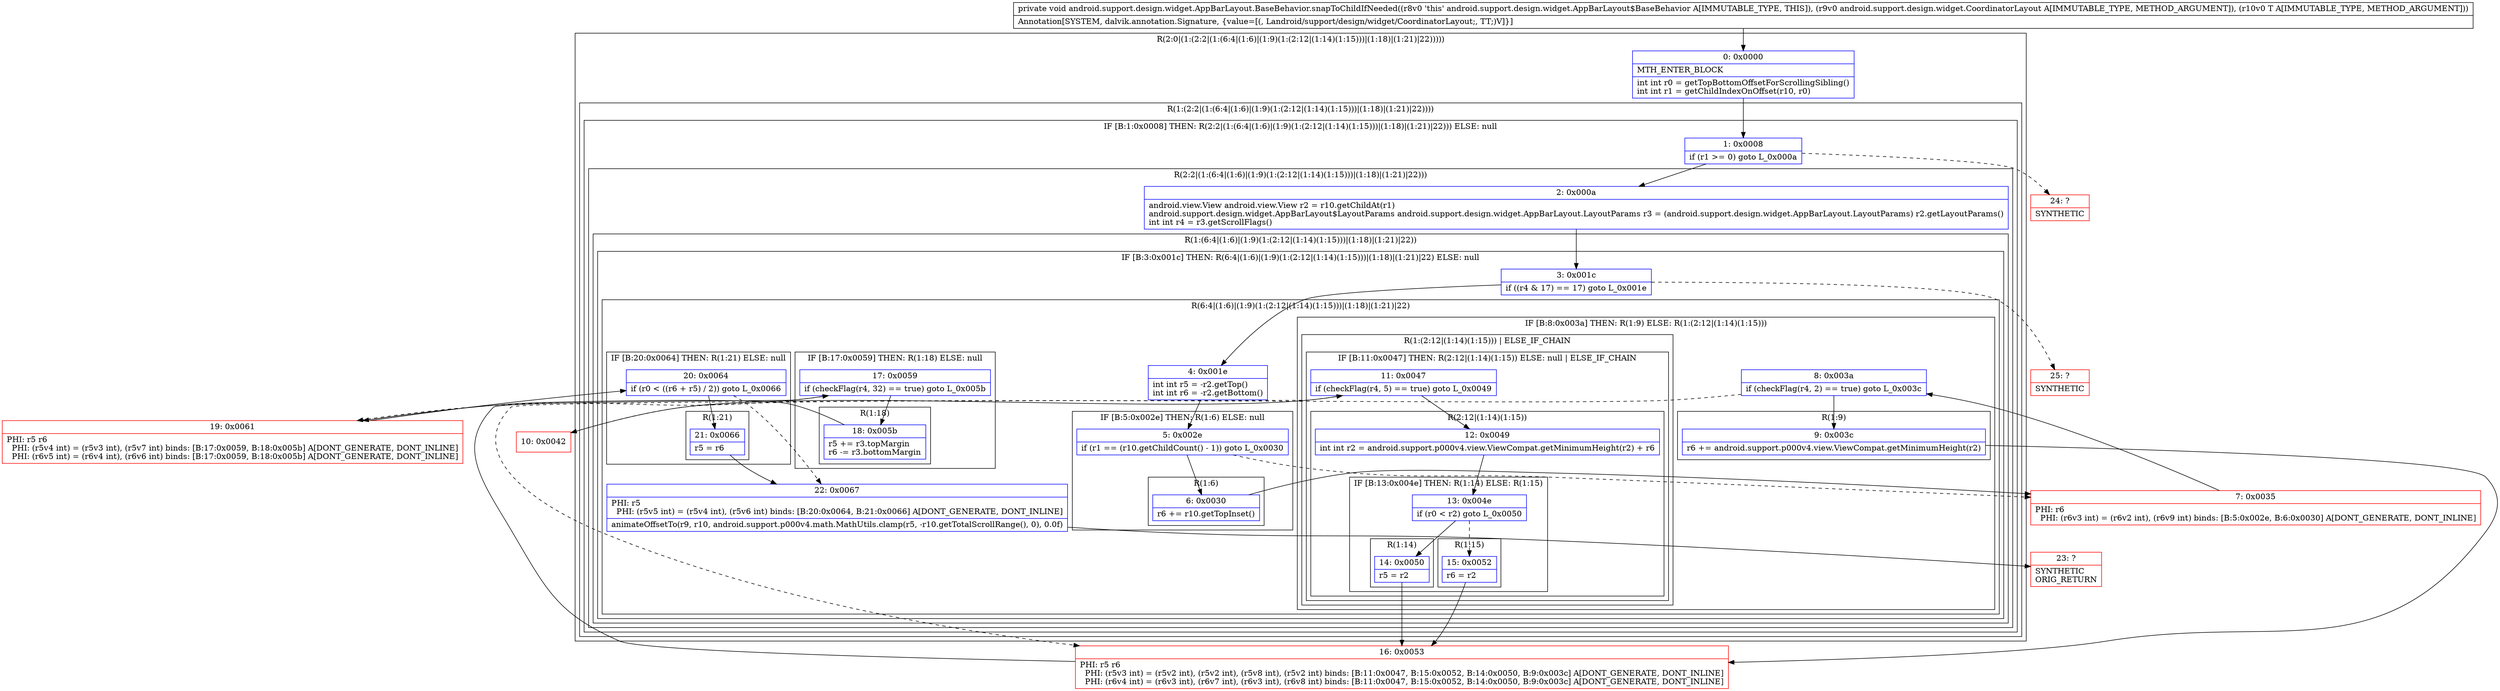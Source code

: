 digraph "CFG forandroid.support.design.widget.AppBarLayout.BaseBehavior.snapToChildIfNeeded(Landroid\/support\/design\/widget\/CoordinatorLayout;Landroid\/support\/design\/widget\/AppBarLayout;)V" {
subgraph cluster_Region_419776814 {
label = "R(2:0|(1:(2:2|(1:(6:4|(1:6)|(1:9)(1:(2:12|(1:14)(1:15)))|(1:18)|(1:21)|22)))))";
node [shape=record,color=blue];
Node_0 [shape=record,label="{0\:\ 0x0000|MTH_ENTER_BLOCK\l|int int r0 = getTopBottomOffsetForScrollingSibling()\lint int r1 = getChildIndexOnOffset(r10, r0)\l}"];
subgraph cluster_Region_1403519242 {
label = "R(1:(2:2|(1:(6:4|(1:6)|(1:9)(1:(2:12|(1:14)(1:15)))|(1:18)|(1:21)|22))))";
node [shape=record,color=blue];
subgraph cluster_IfRegion_1901259838 {
label = "IF [B:1:0x0008] THEN: R(2:2|(1:(6:4|(1:6)|(1:9)(1:(2:12|(1:14)(1:15)))|(1:18)|(1:21)|22))) ELSE: null";
node [shape=record,color=blue];
Node_1 [shape=record,label="{1\:\ 0x0008|if (r1 \>= 0) goto L_0x000a\l}"];
subgraph cluster_Region_1110279939 {
label = "R(2:2|(1:(6:4|(1:6)|(1:9)(1:(2:12|(1:14)(1:15)))|(1:18)|(1:21)|22)))";
node [shape=record,color=blue];
Node_2 [shape=record,label="{2\:\ 0x000a|android.view.View android.view.View r2 = r10.getChildAt(r1)\landroid.support.design.widget.AppBarLayout$LayoutParams android.support.design.widget.AppBarLayout.LayoutParams r3 = (android.support.design.widget.AppBarLayout.LayoutParams) r2.getLayoutParams()\lint int r4 = r3.getScrollFlags()\l}"];
subgraph cluster_Region_2111841533 {
label = "R(1:(6:4|(1:6)|(1:9)(1:(2:12|(1:14)(1:15)))|(1:18)|(1:21)|22))";
node [shape=record,color=blue];
subgraph cluster_IfRegion_470053793 {
label = "IF [B:3:0x001c] THEN: R(6:4|(1:6)|(1:9)(1:(2:12|(1:14)(1:15)))|(1:18)|(1:21)|22) ELSE: null";
node [shape=record,color=blue];
Node_3 [shape=record,label="{3\:\ 0x001c|if ((r4 & 17) == 17) goto L_0x001e\l}"];
subgraph cluster_Region_410112373 {
label = "R(6:4|(1:6)|(1:9)(1:(2:12|(1:14)(1:15)))|(1:18)|(1:21)|22)";
node [shape=record,color=blue];
Node_4 [shape=record,label="{4\:\ 0x001e|int int r5 = \-r2.getTop()\lint int r6 = \-r2.getBottom()\l}"];
subgraph cluster_IfRegion_618651212 {
label = "IF [B:5:0x002e] THEN: R(1:6) ELSE: null";
node [shape=record,color=blue];
Node_5 [shape=record,label="{5\:\ 0x002e|if (r1 == (r10.getChildCount() \- 1)) goto L_0x0030\l}"];
subgraph cluster_Region_1485989127 {
label = "R(1:6)";
node [shape=record,color=blue];
Node_6 [shape=record,label="{6\:\ 0x0030|r6 += r10.getTopInset()\l}"];
}
}
subgraph cluster_IfRegion_1167301453 {
label = "IF [B:8:0x003a] THEN: R(1:9) ELSE: R(1:(2:12|(1:14)(1:15)))";
node [shape=record,color=blue];
Node_8 [shape=record,label="{8\:\ 0x003a|if (checkFlag(r4, 2) == true) goto L_0x003c\l}"];
subgraph cluster_Region_2116353369 {
label = "R(1:9)";
node [shape=record,color=blue];
Node_9 [shape=record,label="{9\:\ 0x003c|r6 += android.support.p000v4.view.ViewCompat.getMinimumHeight(r2)\l}"];
}
subgraph cluster_Region_62838041 {
label = "R(1:(2:12|(1:14)(1:15))) | ELSE_IF_CHAIN\l";
node [shape=record,color=blue];
subgraph cluster_IfRegion_1860676750 {
label = "IF [B:11:0x0047] THEN: R(2:12|(1:14)(1:15)) ELSE: null | ELSE_IF_CHAIN\l";
node [shape=record,color=blue];
Node_11 [shape=record,label="{11\:\ 0x0047|if (checkFlag(r4, 5) == true) goto L_0x0049\l}"];
subgraph cluster_Region_1352628225 {
label = "R(2:12|(1:14)(1:15))";
node [shape=record,color=blue];
Node_12 [shape=record,label="{12\:\ 0x0049|int int r2 = android.support.p000v4.view.ViewCompat.getMinimumHeight(r2) + r6\l}"];
subgraph cluster_IfRegion_327069023 {
label = "IF [B:13:0x004e] THEN: R(1:14) ELSE: R(1:15)";
node [shape=record,color=blue];
Node_13 [shape=record,label="{13\:\ 0x004e|if (r0 \< r2) goto L_0x0050\l}"];
subgraph cluster_Region_1165748419 {
label = "R(1:14)";
node [shape=record,color=blue];
Node_14 [shape=record,label="{14\:\ 0x0050|r5 = r2\l}"];
}
subgraph cluster_Region_371965758 {
label = "R(1:15)";
node [shape=record,color=blue];
Node_15 [shape=record,label="{15\:\ 0x0052|r6 = r2\l}"];
}
}
}
}
}
}
subgraph cluster_IfRegion_592291651 {
label = "IF [B:17:0x0059] THEN: R(1:18) ELSE: null";
node [shape=record,color=blue];
Node_17 [shape=record,label="{17\:\ 0x0059|if (checkFlag(r4, 32) == true) goto L_0x005b\l}"];
subgraph cluster_Region_174649824 {
label = "R(1:18)";
node [shape=record,color=blue];
Node_18 [shape=record,label="{18\:\ 0x005b|r5 += r3.topMargin\lr6 \-= r3.bottomMargin\l}"];
}
}
subgraph cluster_IfRegion_1721450811 {
label = "IF [B:20:0x0064] THEN: R(1:21) ELSE: null";
node [shape=record,color=blue];
Node_20 [shape=record,label="{20\:\ 0x0064|if (r0 \< ((r6 + r5) \/ 2)) goto L_0x0066\l}"];
subgraph cluster_Region_476795376 {
label = "R(1:21)";
node [shape=record,color=blue];
Node_21 [shape=record,label="{21\:\ 0x0066|r5 = r6\l}"];
}
}
Node_22 [shape=record,label="{22\:\ 0x0067|PHI: r5 \l  PHI: (r5v5 int) = (r5v4 int), (r5v6 int) binds: [B:20:0x0064, B:21:0x0066] A[DONT_GENERATE, DONT_INLINE]\l|animateOffsetTo(r9, r10, android.support.p000v4.math.MathUtils.clamp(r5, \-r10.getTotalScrollRange(), 0), 0.0f)\l}"];
}
}
}
}
}
}
}
Node_7 [shape=record,color=red,label="{7\:\ 0x0035|PHI: r6 \l  PHI: (r6v3 int) = (r6v2 int), (r6v9 int) binds: [B:5:0x002e, B:6:0x0030] A[DONT_GENERATE, DONT_INLINE]\l}"];
Node_10 [shape=record,color=red,label="{10\:\ 0x0042}"];
Node_16 [shape=record,color=red,label="{16\:\ 0x0053|PHI: r5 r6 \l  PHI: (r5v3 int) = (r5v2 int), (r5v2 int), (r5v8 int), (r5v2 int) binds: [B:11:0x0047, B:15:0x0052, B:14:0x0050, B:9:0x003c] A[DONT_GENERATE, DONT_INLINE]\l  PHI: (r6v4 int) = (r6v3 int), (r6v7 int), (r6v3 int), (r6v8 int) binds: [B:11:0x0047, B:15:0x0052, B:14:0x0050, B:9:0x003c] A[DONT_GENERATE, DONT_INLINE]\l}"];
Node_19 [shape=record,color=red,label="{19\:\ 0x0061|PHI: r5 r6 \l  PHI: (r5v4 int) = (r5v3 int), (r5v7 int) binds: [B:17:0x0059, B:18:0x005b] A[DONT_GENERATE, DONT_INLINE]\l  PHI: (r6v5 int) = (r6v4 int), (r6v6 int) binds: [B:17:0x0059, B:18:0x005b] A[DONT_GENERATE, DONT_INLINE]\l}"];
Node_23 [shape=record,color=red,label="{23\:\ ?|SYNTHETIC\lORIG_RETURN\l}"];
Node_24 [shape=record,color=red,label="{24\:\ ?|SYNTHETIC\l}"];
Node_25 [shape=record,color=red,label="{25\:\ ?|SYNTHETIC\l}"];
MethodNode[shape=record,label="{private void android.support.design.widget.AppBarLayout.BaseBehavior.snapToChildIfNeeded((r8v0 'this' android.support.design.widget.AppBarLayout$BaseBehavior A[IMMUTABLE_TYPE, THIS]), (r9v0 android.support.design.widget.CoordinatorLayout A[IMMUTABLE_TYPE, METHOD_ARGUMENT]), (r10v0 T A[IMMUTABLE_TYPE, METHOD_ARGUMENT]))  | Annotation[SYSTEM, dalvik.annotation.Signature, \{value=[(, Landroid\/support\/design\/widget\/CoordinatorLayout;, TT;)V]\}]\l}"];
MethodNode -> Node_0;
Node_0 -> Node_1;
Node_1 -> Node_2;
Node_1 -> Node_24[style=dashed];
Node_2 -> Node_3;
Node_3 -> Node_4;
Node_3 -> Node_25[style=dashed];
Node_4 -> Node_5;
Node_5 -> Node_6;
Node_5 -> Node_7[style=dashed];
Node_6 -> Node_7;
Node_8 -> Node_9;
Node_8 -> Node_10[style=dashed];
Node_9 -> Node_16;
Node_11 -> Node_12;
Node_11 -> Node_16[style=dashed];
Node_12 -> Node_13;
Node_13 -> Node_14;
Node_13 -> Node_15[style=dashed];
Node_14 -> Node_16;
Node_15 -> Node_16;
Node_17 -> Node_18;
Node_17 -> Node_19[style=dashed];
Node_18 -> Node_19;
Node_20 -> Node_21;
Node_20 -> Node_22[style=dashed];
Node_21 -> Node_22;
Node_22 -> Node_23;
Node_7 -> Node_8;
Node_10 -> Node_11;
Node_16 -> Node_17;
Node_19 -> Node_20;
}

